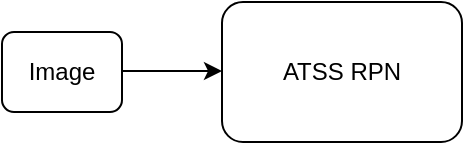 <mxfile version="23.1.1" type="github">
  <diagram name="第 1 页" id="wcXFdS2mSCeuYjx8Xm_4">
    <mxGraphModel dx="1491" dy="898" grid="1" gridSize="10" guides="1" tooltips="1" connect="1" arrows="1" fold="1" page="1" pageScale="1" pageWidth="827" pageHeight="1169" math="0" shadow="0">
      <root>
        <mxCell id="0" />
        <mxCell id="1" parent="0" />
        <mxCell id="dMKvnlfOrxEBAoyZr1T4-1" value="Image" style="rounded=1;whiteSpace=wrap;html=1;" vertex="1" parent="1">
          <mxGeometry x="70" y="360" width="60" height="40" as="geometry" />
        </mxCell>
        <mxCell id="dMKvnlfOrxEBAoyZr1T4-2" value="" style="endArrow=classic;html=1;rounded=0;" edge="1" parent="1">
          <mxGeometry width="50" height="50" relative="1" as="geometry">
            <mxPoint x="130" y="379.5" as="sourcePoint" />
            <mxPoint x="180" y="379.5" as="targetPoint" />
          </mxGeometry>
        </mxCell>
        <mxCell id="dMKvnlfOrxEBAoyZr1T4-3" value="ATSS RPN" style="rounded=1;whiteSpace=wrap;html=1;" vertex="1" parent="1">
          <mxGeometry x="180" y="345" width="120" height="70" as="geometry" />
        </mxCell>
      </root>
    </mxGraphModel>
  </diagram>
</mxfile>
